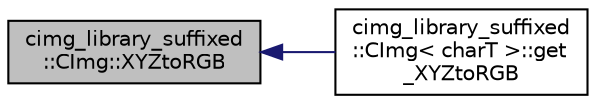 digraph "cimg_library_suffixed::CImg::XYZtoRGB"
{
  edge [fontname="Helvetica",fontsize="10",labelfontname="Helvetica",labelfontsize="10"];
  node [fontname="Helvetica",fontsize="10",shape=record];
  rankdir="LR";
  Node1 [label="cimg_library_suffixed\l::CImg::XYZtoRGB",height=0.2,width=0.4,color="black", fillcolor="grey75", style="filled" fontcolor="black"];
  Node1 -> Node2 [dir="back",color="midnightblue",fontsize="10",style="solid",fontname="Helvetica"];
  Node2 [label="cimg_library_suffixed\l::CImg\< charT \>::get\l_XYZtoRGB",height=0.2,width=0.4,color="black", fillcolor="white", style="filled",URL="$structcimg__library__suffixed_1_1_c_img.html#acd7a0b869f80e8b5f77a74fb463626d5",tooltip="Convert pixel values from XYZ_709 to RGB color spaces ."];
}

